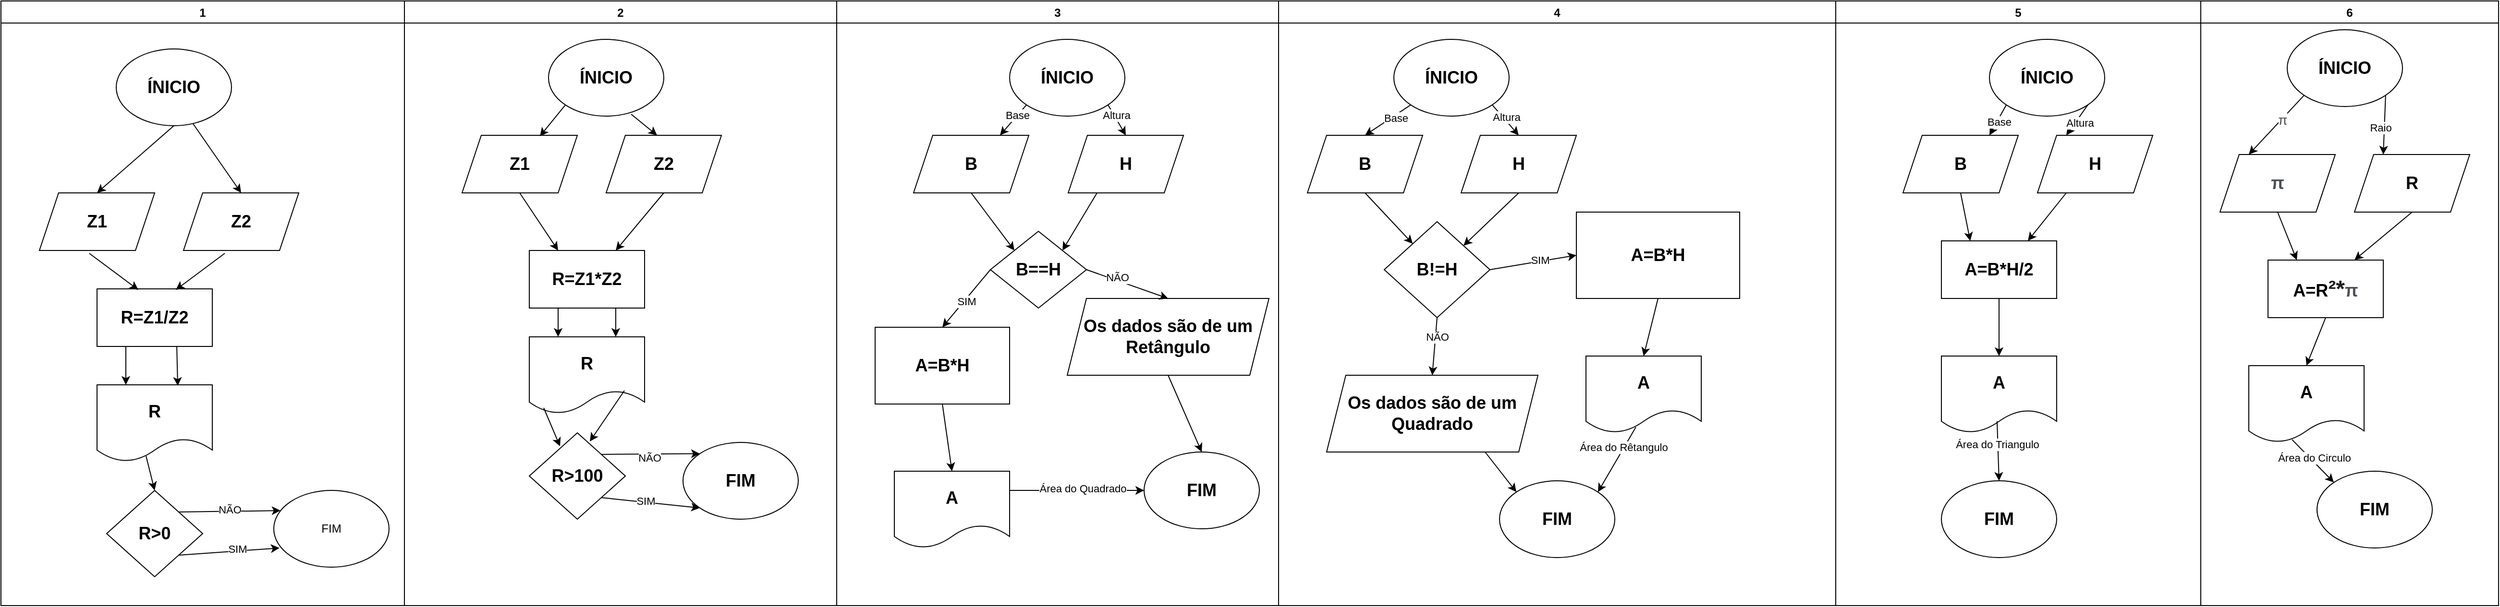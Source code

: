 <mxfile version="24.2.1" type="onedrive">
  <diagram name="Página-1" id="twLZTXnY87G3ackWWRE2">
    <mxGraphModel grid="1" page="1" gridSize="10" guides="1" tooltips="1" connect="1" arrows="1" fold="1" pageScale="1" pageWidth="827" pageHeight="1169" math="0" shadow="0">
      <root>
        <mxCell id="0" />
        <mxCell id="1" parent="0" />
        <mxCell id="cr6V4LzBoTKODNCof_65-1" value="&lt;font style=&quot;font-size: 18px;&quot;&gt;&lt;b&gt;ÍNICIO&lt;/b&gt;&lt;/font&gt;" style="ellipse;whiteSpace=wrap;html=1;" vertex="1" parent="1">
          <mxGeometry x="190" y="70" width="120" height="80" as="geometry" />
        </mxCell>
        <mxCell id="cr6V4LzBoTKODNCof_65-2" value="" style="endArrow=classic;html=1;rounded=0;exitX=0.5;exitY=1;exitDx=0;exitDy=0;entryX=0.5;entryY=0;entryDx=0;entryDy=0;" edge="1" parent="1" source="cr6V4LzBoTKODNCof_65-1" target="cr6V4LzBoTKODNCof_65-6">
          <mxGeometry width="50" height="50" relative="1" as="geometry">
            <mxPoint x="390" y="330" as="sourcePoint" />
            <mxPoint x="170" y="220" as="targetPoint" />
            <Array as="points" />
          </mxGeometry>
        </mxCell>
        <mxCell id="cr6V4LzBoTKODNCof_65-5" value="" style="endArrow=classic;html=1;rounded=0;exitX=0.667;exitY=0.975;exitDx=0;exitDy=0;exitPerimeter=0;entryX=0.5;entryY=0;entryDx=0;entryDy=0;" edge="1" parent="1" source="cr6V4LzBoTKODNCof_65-1" target="cr6V4LzBoTKODNCof_65-7">
          <mxGeometry width="50" height="50" relative="1" as="geometry">
            <mxPoint x="390" y="330" as="sourcePoint" />
            <mxPoint x="330" y="220" as="targetPoint" />
          </mxGeometry>
        </mxCell>
        <mxCell id="cr6V4LzBoTKODNCof_65-6" value="&lt;div style=&quot;text-align: left;&quot;&gt;&lt;font style=&quot;font-size: 18px;&quot;&gt;&lt;b&gt;Z1&lt;/b&gt;&lt;/font&gt;&lt;/div&gt;" style="shape=parallelogram;perimeter=parallelogramPerimeter;whiteSpace=wrap;html=1;fixedSize=1;" vertex="1" parent="1">
          <mxGeometry x="110" y="220" width="120" height="60" as="geometry" />
        </mxCell>
        <mxCell id="cr6V4LzBoTKODNCof_65-7" value="&lt;font style=&quot;font-size: 18px;&quot;&gt;&lt;b&gt;Z2&lt;/b&gt;&lt;/font&gt;" style="shape=parallelogram;perimeter=parallelogramPerimeter;whiteSpace=wrap;html=1;fixedSize=1;" vertex="1" parent="1">
          <mxGeometry x="260" y="220" width="120" height="60" as="geometry" />
        </mxCell>
        <mxCell id="cr6V4LzBoTKODNCof_65-8" value="&lt;font style=&quot;font-size: 18px;&quot;&gt;&lt;b&gt;R=Z1/Z2&lt;/b&gt;&lt;/font&gt;" style="rounded=0;whiteSpace=wrap;html=1;" vertex="1" parent="1">
          <mxGeometry x="170" y="320" width="120" height="60" as="geometry" />
        </mxCell>
        <mxCell id="cr6V4LzBoTKODNCof_65-9" value="" style="endArrow=classic;html=1;rounded=0;exitX=0.433;exitY=1.05;exitDx=0;exitDy=0;exitPerimeter=0;entryX=0.358;entryY=0.017;entryDx=0;entryDy=0;entryPerimeter=0;" edge="1" parent="1" source="cr6V4LzBoTKODNCof_65-6" target="cr6V4LzBoTKODNCof_65-8">
          <mxGeometry width="50" height="50" relative="1" as="geometry">
            <mxPoint x="390" y="330" as="sourcePoint" />
            <mxPoint x="440" y="280" as="targetPoint" />
          </mxGeometry>
        </mxCell>
        <mxCell id="cr6V4LzBoTKODNCof_65-10" value="" style="endArrow=classic;html=1;rounded=0;exitX=0.358;exitY=1.05;exitDx=0;exitDy=0;exitPerimeter=0;entryX=0.683;entryY=0.017;entryDx=0;entryDy=0;entryPerimeter=0;" edge="1" parent="1" source="cr6V4LzBoTKODNCof_65-7" target="cr6V4LzBoTKODNCof_65-8">
          <mxGeometry width="50" height="50" relative="1" as="geometry">
            <mxPoint x="390" y="330" as="sourcePoint" />
            <mxPoint x="440" y="280" as="targetPoint" />
          </mxGeometry>
        </mxCell>
        <mxCell id="cr6V4LzBoTKODNCof_65-11" value="" style="endArrow=classic;html=1;rounded=0;exitX=0.25;exitY=1;exitDx=0;exitDy=0;entryX=0.25;entryY=0;entryDx=0;entryDy=0;" edge="1" parent="1" source="cr6V4LzBoTKODNCof_65-8" target="cr6V4LzBoTKODNCof_65-13">
          <mxGeometry width="50" height="50" relative="1" as="geometry">
            <mxPoint x="390" y="330" as="sourcePoint" />
            <mxPoint x="210" y="420" as="targetPoint" />
          </mxGeometry>
        </mxCell>
        <mxCell id="cr6V4LzBoTKODNCof_65-12" value="" style="endArrow=classic;html=1;rounded=0;entryX=0.7;entryY=0.013;entryDx=0;entryDy=0;entryPerimeter=0;exitX=0.692;exitY=1;exitDx=0;exitDy=0;exitPerimeter=0;" edge="1" parent="1" source="cr6V4LzBoTKODNCof_65-8" target="cr6V4LzBoTKODNCof_65-13">
          <mxGeometry width="50" height="50" relative="1" as="geometry">
            <mxPoint x="270" y="390" as="sourcePoint" />
            <mxPoint x="240" y="420" as="targetPoint" />
          </mxGeometry>
        </mxCell>
        <mxCell id="cr6V4LzBoTKODNCof_65-13" value="&lt;div style=&quot;text-align: left;&quot;&gt;&lt;font style=&quot;font-size: 18px;&quot;&gt;&lt;b&gt;R&lt;/b&gt;&lt;/font&gt;&lt;/div&gt;" style="shape=document;whiteSpace=wrap;html=1;boundedLbl=1;" vertex="1" parent="1">
          <mxGeometry x="170" y="420" width="120" height="80" as="geometry" />
        </mxCell>
        <mxCell id="cr6V4LzBoTKODNCof_65-14" value="&lt;font style=&quot;font-size: 18px;&quot;&gt;&lt;b&gt;R&amp;gt;0&lt;/b&gt;&lt;/font&gt;" style="rhombus;whiteSpace=wrap;html=1;" vertex="1" parent="1">
          <mxGeometry x="180" y="530" width="100" height="90" as="geometry" />
        </mxCell>
        <mxCell id="cr6V4LzBoTKODNCof_65-15" value="" style="endArrow=classic;html=1;rounded=0;exitX=0.425;exitY=0.925;exitDx=0;exitDy=0;exitPerimeter=0;entryX=0.5;entryY=0;entryDx=0;entryDy=0;" edge="1" parent="1" source="cr6V4LzBoTKODNCof_65-13" target="cr6V4LzBoTKODNCof_65-14">
          <mxGeometry width="50" height="50" relative="1" as="geometry">
            <mxPoint x="390" y="630" as="sourcePoint" />
            <mxPoint x="440" y="580" as="targetPoint" />
          </mxGeometry>
        </mxCell>
        <mxCell id="cr6V4LzBoTKODNCof_65-20" value="" style="endArrow=classic;html=1;rounded=0;exitX=1;exitY=0;exitDx=0;exitDy=0;entryX=0.058;entryY=0.263;entryDx=0;entryDy=0;entryPerimeter=0;" edge="1" parent="1" source="cr6V4LzBoTKODNCof_65-14" target="cr6V4LzBoTKODNCof_65-22">
          <mxGeometry width="50" height="50" relative="1" as="geometry">
            <mxPoint x="390" y="630" as="sourcePoint" />
            <mxPoint x="350" y="553" as="targetPoint" />
          </mxGeometry>
        </mxCell>
        <mxCell id="cr6V4LzBoTKODNCof_65-24" value="NÃO" style="edgeLabel;html=1;align=center;verticalAlign=middle;resizable=0;points=[];" connectable="0" vertex="1" parent="cr6V4LzBoTKODNCof_65-20">
          <mxGeometry x="0.001" y="2" relative="1" as="geometry">
            <mxPoint as="offset" />
          </mxGeometry>
        </mxCell>
        <mxCell id="cr6V4LzBoTKODNCof_65-21" value="" style="endArrow=classic;html=1;rounded=0;exitX=1;exitY=1;exitDx=0;exitDy=0;entryX=0.05;entryY=0.75;entryDx=0;entryDy=0;entryPerimeter=0;" edge="1" parent="1" source="cr6V4LzBoTKODNCof_65-14" target="cr6V4LzBoTKODNCof_65-22">
          <mxGeometry width="50" height="50" relative="1" as="geometry">
            <mxPoint x="390" y="630" as="sourcePoint" />
            <mxPoint x="350" y="600" as="targetPoint" />
          </mxGeometry>
        </mxCell>
        <mxCell id="cr6V4LzBoTKODNCof_65-23" value="SIM" style="edgeLabel;html=1;align=center;verticalAlign=middle;resizable=0;points=[];" connectable="0" vertex="1" parent="cr6V4LzBoTKODNCof_65-21">
          <mxGeometry x="0.171" y="2" relative="1" as="geometry">
            <mxPoint as="offset" />
          </mxGeometry>
        </mxCell>
        <mxCell id="cr6V4LzBoTKODNCof_65-22" value="FIM" style="ellipse;whiteSpace=wrap;html=1;" vertex="1" parent="1">
          <mxGeometry x="354" y="530" width="120" height="80" as="geometry" />
        </mxCell>
        <mxCell id="cr6V4LzBoTKODNCof_65-25" value="1" style="swimlane;" vertex="1" parent="1">
          <mxGeometry x="70" y="20" width="420" height="630" as="geometry" />
        </mxCell>
        <mxCell id="cr6V4LzBoTKODNCof_65-26" value="1" style="swimlane;" vertex="1" parent="1">
          <mxGeometry x="70" y="20" width="420" height="630" as="geometry" />
        </mxCell>
        <mxCell id="cr6V4LzBoTKODNCof_65-27" value="2" style="swimlane;" vertex="1" parent="1">
          <mxGeometry x="490" y="20" width="450" height="630" as="geometry" />
        </mxCell>
        <mxCell id="cr6V4LzBoTKODNCof_65-28" value="&lt;font style=&quot;font-size: 18px;&quot;&gt;&lt;b&gt;ÍNICIO&lt;/b&gt;&lt;/font&gt;" style="ellipse;whiteSpace=wrap;html=1;" vertex="1" parent="cr6V4LzBoTKODNCof_65-27">
          <mxGeometry x="150" y="40" width="120" height="80" as="geometry" />
        </mxCell>
        <mxCell id="cr6V4LzBoTKODNCof_65-29" value="&lt;font style=&quot;font-size: 18px;&quot;&gt;&lt;b&gt;Z1&lt;/b&gt;&lt;/font&gt;" style="shape=parallelogram;perimeter=parallelogramPerimeter;whiteSpace=wrap;html=1;fixedSize=1;" vertex="1" parent="cr6V4LzBoTKODNCof_65-27">
          <mxGeometry x="60" y="140" width="120" height="60" as="geometry" />
        </mxCell>
        <mxCell id="cr6V4LzBoTKODNCof_65-30" value="&lt;font style=&quot;font-size: 18px;&quot;&gt;&lt;b&gt;Z2&lt;/b&gt;&lt;/font&gt;" style="shape=parallelogram;perimeter=parallelogramPerimeter;whiteSpace=wrap;html=1;fixedSize=1;" vertex="1" parent="cr6V4LzBoTKODNCof_65-27">
          <mxGeometry x="210" y="140" width="120" height="60" as="geometry" />
        </mxCell>
        <mxCell id="cr6V4LzBoTKODNCof_65-31" value="" style="endArrow=classic;html=1;rounded=0;exitX=0;exitY=1;exitDx=0;exitDy=0;entryX=0.675;entryY=0.017;entryDx=0;entryDy=0;entryPerimeter=0;" edge="1" parent="cr6V4LzBoTKODNCof_65-27" source="cr6V4LzBoTKODNCof_65-28" target="cr6V4LzBoTKODNCof_65-29">
          <mxGeometry width="50" height="50" relative="1" as="geometry">
            <mxPoint x="240" y="310" as="sourcePoint" />
            <mxPoint x="290" y="260" as="targetPoint" />
          </mxGeometry>
        </mxCell>
        <mxCell id="cr6V4LzBoTKODNCof_65-34" value="" style="endArrow=classic;html=1;rounded=0;exitX=0.717;exitY=0.975;exitDx=0;exitDy=0;exitPerimeter=0;entryX=0.442;entryY=0;entryDx=0;entryDy=0;entryPerimeter=0;" edge="1" parent="cr6V4LzBoTKODNCof_65-27" source="cr6V4LzBoTKODNCof_65-28" target="cr6V4LzBoTKODNCof_65-30">
          <mxGeometry width="50" height="50" relative="1" as="geometry">
            <mxPoint x="240" y="310" as="sourcePoint" />
            <mxPoint x="290" y="260" as="targetPoint" />
          </mxGeometry>
        </mxCell>
        <mxCell id="cr6V4LzBoTKODNCof_65-35" value="&lt;font style=&quot;font-size: 18px;&quot;&gt;&lt;b&gt;R=Z1*Z2&lt;/b&gt;&lt;/font&gt;" style="rounded=0;whiteSpace=wrap;html=1;" vertex="1" parent="cr6V4LzBoTKODNCof_65-27">
          <mxGeometry x="130" y="260" width="120" height="60" as="geometry" />
        </mxCell>
        <mxCell id="cr6V4LzBoTKODNCof_65-36" value="" style="endArrow=classic;html=1;rounded=0;exitX=0.5;exitY=1;exitDx=0;exitDy=0;entryX=0.25;entryY=0;entryDx=0;entryDy=0;" edge="1" parent="cr6V4LzBoTKODNCof_65-27" source="cr6V4LzBoTKODNCof_65-29" target="cr6V4LzBoTKODNCof_65-35">
          <mxGeometry width="50" height="50" relative="1" as="geometry">
            <mxPoint x="240" y="310" as="sourcePoint" />
            <mxPoint x="290" y="260" as="targetPoint" />
          </mxGeometry>
        </mxCell>
        <mxCell id="cr6V4LzBoTKODNCof_65-37" value="" style="endArrow=classic;html=1;rounded=0;exitX=0.5;exitY=1;exitDx=0;exitDy=0;entryX=0.75;entryY=0;entryDx=0;entryDy=0;" edge="1" parent="cr6V4LzBoTKODNCof_65-27" source="cr6V4LzBoTKODNCof_65-30" target="cr6V4LzBoTKODNCof_65-35">
          <mxGeometry width="50" height="50" relative="1" as="geometry">
            <mxPoint x="240" y="310" as="sourcePoint" />
            <mxPoint x="290" y="260" as="targetPoint" />
          </mxGeometry>
        </mxCell>
        <mxCell id="cr6V4LzBoTKODNCof_65-38" value="&lt;font style=&quot;font-size: 18px;&quot;&gt;&lt;b&gt;R&lt;/b&gt;&lt;/font&gt;" style="shape=document;whiteSpace=wrap;html=1;boundedLbl=1;" vertex="1" parent="cr6V4LzBoTKODNCof_65-27">
          <mxGeometry x="130" y="350" width="120" height="80" as="geometry" />
        </mxCell>
        <mxCell id="cr6V4LzBoTKODNCof_65-39" value="" style="endArrow=classic;html=1;rounded=0;exitX=0.25;exitY=1;exitDx=0;exitDy=0;entryX=0.25;entryY=0;entryDx=0;entryDy=0;" edge="1" parent="cr6V4LzBoTKODNCof_65-27" source="cr6V4LzBoTKODNCof_65-35" target="cr6V4LzBoTKODNCof_65-38">
          <mxGeometry width="50" height="50" relative="1" as="geometry">
            <mxPoint x="240" y="310" as="sourcePoint" />
            <mxPoint x="290" y="260" as="targetPoint" />
          </mxGeometry>
        </mxCell>
        <mxCell id="cr6V4LzBoTKODNCof_65-40" value="" style="endArrow=classic;html=1;rounded=0;exitX=0.75;exitY=1;exitDx=0;exitDy=0;entryX=0.75;entryY=0;entryDx=0;entryDy=0;" edge="1" parent="cr6V4LzBoTKODNCof_65-27" source="cr6V4LzBoTKODNCof_65-35" target="cr6V4LzBoTKODNCof_65-38">
          <mxGeometry width="50" height="50" relative="1" as="geometry">
            <mxPoint x="240" y="310" as="sourcePoint" />
            <mxPoint x="290" y="260" as="targetPoint" />
          </mxGeometry>
        </mxCell>
        <mxCell id="cr6V4LzBoTKODNCof_65-41" value="&lt;font style=&quot;font-size: 18px;&quot;&gt;&lt;b&gt;R&amp;gt;100&lt;/b&gt;&lt;/font&gt;" style="rhombus;whiteSpace=wrap;html=1;" vertex="1" parent="cr6V4LzBoTKODNCof_65-27">
          <mxGeometry x="130" y="450" width="100" height="90" as="geometry" />
        </mxCell>
        <mxCell id="cr6V4LzBoTKODNCof_65-42" value="" style="endArrow=classic;html=1;rounded=0;exitX=0.125;exitY=0.925;exitDx=0;exitDy=0;exitPerimeter=0;entryX=0.32;entryY=0.156;entryDx=0;entryDy=0;entryPerimeter=0;" edge="1" parent="cr6V4LzBoTKODNCof_65-27" source="cr6V4LzBoTKODNCof_65-38" target="cr6V4LzBoTKODNCof_65-41">
          <mxGeometry width="50" height="50" relative="1" as="geometry">
            <mxPoint x="240" y="310" as="sourcePoint" />
            <mxPoint x="290" y="260" as="targetPoint" />
          </mxGeometry>
        </mxCell>
        <mxCell id="cr6V4LzBoTKODNCof_65-43" value="" style="endArrow=classic;html=1;rounded=0;exitX=0.825;exitY=0.7;exitDx=0;exitDy=0;exitPerimeter=0;entryX=0.63;entryY=0.1;entryDx=0;entryDy=0;entryPerimeter=0;" edge="1" parent="cr6V4LzBoTKODNCof_65-27" source="cr6V4LzBoTKODNCof_65-38" target="cr6V4LzBoTKODNCof_65-41">
          <mxGeometry width="50" height="50" relative="1" as="geometry">
            <mxPoint x="240" y="310" as="sourcePoint" />
            <mxPoint x="290" y="260" as="targetPoint" />
          </mxGeometry>
        </mxCell>
        <mxCell id="cr6V4LzBoTKODNCof_65-44" value="&lt;font style=&quot;font-size: 18px;&quot;&gt;&lt;b&gt;FIM&lt;/b&gt;&lt;/font&gt;" style="ellipse;whiteSpace=wrap;html=1;" vertex="1" parent="cr6V4LzBoTKODNCof_65-27">
          <mxGeometry x="290" y="460" width="120" height="80" as="geometry" />
        </mxCell>
        <mxCell id="cr6V4LzBoTKODNCof_65-45" value="" style="endArrow=classic;html=1;rounded=0;exitX=1;exitY=0;exitDx=0;exitDy=0;entryX=0;entryY=0;entryDx=0;entryDy=0;" edge="1" parent="cr6V4LzBoTKODNCof_65-27" source="cr6V4LzBoTKODNCof_65-41" target="cr6V4LzBoTKODNCof_65-44">
          <mxGeometry width="50" height="50" relative="1" as="geometry">
            <mxPoint x="240" y="310" as="sourcePoint" />
            <mxPoint x="290" y="260" as="targetPoint" />
          </mxGeometry>
        </mxCell>
        <mxCell id="cr6V4LzBoTKODNCof_65-47" value="NÃO" style="edgeLabel;html=1;align=center;verticalAlign=middle;resizable=0;points=[];" connectable="0" vertex="1" parent="cr6V4LzBoTKODNCof_65-45">
          <mxGeometry x="-0.026" y="-4" relative="1" as="geometry">
            <mxPoint as="offset" />
          </mxGeometry>
        </mxCell>
        <mxCell id="cr6V4LzBoTKODNCof_65-46" value="" style="endArrow=classic;html=1;rounded=0;exitX=1;exitY=1;exitDx=0;exitDy=0;entryX=0;entryY=1;entryDx=0;entryDy=0;" edge="1" parent="cr6V4LzBoTKODNCof_65-27" source="cr6V4LzBoTKODNCof_65-41" target="cr6V4LzBoTKODNCof_65-44">
          <mxGeometry width="50" height="50" relative="1" as="geometry">
            <mxPoint x="240" y="310" as="sourcePoint" />
            <mxPoint x="290" y="260" as="targetPoint" />
          </mxGeometry>
        </mxCell>
        <mxCell id="cr6V4LzBoTKODNCof_65-48" value="SIM" style="edgeLabel;html=1;align=center;verticalAlign=middle;resizable=0;points=[];" connectable="0" vertex="1" parent="cr6V4LzBoTKODNCof_65-46">
          <mxGeometry x="-0.108" y="2" relative="1" as="geometry">
            <mxPoint as="offset" />
          </mxGeometry>
        </mxCell>
        <mxCell id="cr6V4LzBoTKODNCof_65-49" value="3" style="swimlane;" vertex="1" parent="1">
          <mxGeometry x="940" y="20" width="460" height="630" as="geometry" />
        </mxCell>
        <mxCell id="cr6V4LzBoTKODNCof_65-50" value="&lt;font style=&quot;font-size: 18px;&quot;&gt;&lt;b&gt;ÍNICIO&lt;/b&gt;&lt;/font&gt;" style="ellipse;whiteSpace=wrap;html=1;" vertex="1" parent="cr6V4LzBoTKODNCof_65-49">
          <mxGeometry x="180" y="40" width="120" height="80" as="geometry" />
        </mxCell>
        <mxCell id="cr6V4LzBoTKODNCof_65-51" value="&lt;font style=&quot;font-size: 18px;&quot;&gt;&lt;b&gt;B&lt;/b&gt;&lt;/font&gt;" style="shape=parallelogram;perimeter=parallelogramPerimeter;whiteSpace=wrap;html=1;fixedSize=1;" vertex="1" parent="cr6V4LzBoTKODNCof_65-49">
          <mxGeometry x="80" y="140" width="120" height="60" as="geometry" />
        </mxCell>
        <mxCell id="cr6V4LzBoTKODNCof_65-52" value="&lt;font style=&quot;font-size: 18px;&quot;&gt;&lt;b&gt;H&lt;/b&gt;&lt;/font&gt;" style="shape=parallelogram;perimeter=parallelogramPerimeter;whiteSpace=wrap;html=1;fixedSize=1;" vertex="1" parent="cr6V4LzBoTKODNCof_65-49">
          <mxGeometry x="241" y="140" width="120" height="60" as="geometry" />
        </mxCell>
        <mxCell id="cr6V4LzBoTKODNCof_65-53" value="" style="endArrow=classic;html=1;rounded=0;exitX=0;exitY=1;exitDx=0;exitDy=0;entryX=0.75;entryY=0;entryDx=0;entryDy=0;" edge="1" parent="cr6V4LzBoTKODNCof_65-49" source="cr6V4LzBoTKODNCof_65-50" target="cr6V4LzBoTKODNCof_65-51">
          <mxGeometry width="50" height="50" relative="1" as="geometry">
            <mxPoint x="60" y="310" as="sourcePoint" />
            <mxPoint x="110" y="260" as="targetPoint" />
          </mxGeometry>
        </mxCell>
        <mxCell id="cr6V4LzBoTKODNCof_65-126" value="Base" style="edgeLabel;html=1;align=center;verticalAlign=middle;resizable=0;points=[];" connectable="0" vertex="1" parent="cr6V4LzBoTKODNCof_65-53">
          <mxGeometry x="-0.316" relative="1" as="geometry">
            <mxPoint as="offset" />
          </mxGeometry>
        </mxCell>
        <mxCell id="cr6V4LzBoTKODNCof_65-54" value="" style="endArrow=classic;html=1;rounded=0;exitX=1;exitY=1;exitDx=0;exitDy=0;entryX=0.5;entryY=0;entryDx=0;entryDy=0;" edge="1" parent="cr6V4LzBoTKODNCof_65-49" source="cr6V4LzBoTKODNCof_65-50" target="cr6V4LzBoTKODNCof_65-52">
          <mxGeometry width="50" height="50" relative="1" as="geometry">
            <mxPoint x="60" y="310" as="sourcePoint" />
            <mxPoint x="110" y="260" as="targetPoint" />
          </mxGeometry>
        </mxCell>
        <mxCell id="cr6V4LzBoTKODNCof_65-127" value="Altura" style="edgeLabel;html=1;align=center;verticalAlign=middle;resizable=0;points=[];" connectable="0" vertex="1" parent="cr6V4LzBoTKODNCof_65-54">
          <mxGeometry x="-0.261" y="2" relative="1" as="geometry">
            <mxPoint as="offset" />
          </mxGeometry>
        </mxCell>
        <mxCell id="cr6V4LzBoTKODNCof_65-55" value="&lt;font style=&quot;font-size: 18px;&quot;&gt;&lt;b&gt;B==H&lt;/b&gt;&lt;/font&gt;" style="rhombus;whiteSpace=wrap;html=1;" vertex="1" parent="cr6V4LzBoTKODNCof_65-49">
          <mxGeometry x="160" y="240" width="100" height="80" as="geometry" />
        </mxCell>
        <mxCell id="cr6V4LzBoTKODNCof_65-56" value="" style="endArrow=classic;html=1;rounded=0;exitX=0.5;exitY=1;exitDx=0;exitDy=0;entryX=0;entryY=0;entryDx=0;entryDy=0;" edge="1" parent="cr6V4LzBoTKODNCof_65-49" source="cr6V4LzBoTKODNCof_65-51" target="cr6V4LzBoTKODNCof_65-55">
          <mxGeometry width="50" height="50" relative="1" as="geometry">
            <mxPoint x="60" y="310" as="sourcePoint" />
            <mxPoint x="110" y="260" as="targetPoint" />
          </mxGeometry>
        </mxCell>
        <mxCell id="cr6V4LzBoTKODNCof_65-57" value="" style="endArrow=classic;html=1;rounded=0;exitX=0.25;exitY=1;exitDx=0;exitDy=0;entryX=1;entryY=0;entryDx=0;entryDy=0;" edge="1" parent="cr6V4LzBoTKODNCof_65-49" source="cr6V4LzBoTKODNCof_65-52" target="cr6V4LzBoTKODNCof_65-55">
          <mxGeometry width="50" height="50" relative="1" as="geometry">
            <mxPoint x="60" y="310" as="sourcePoint" />
            <mxPoint x="110" y="260" as="targetPoint" />
          </mxGeometry>
        </mxCell>
        <mxCell id="cr6V4LzBoTKODNCof_65-62" value="&lt;font style=&quot;font-size: 18px;&quot;&gt;&lt;b&gt;FIM&lt;/b&gt;&lt;/font&gt;" style="ellipse;whiteSpace=wrap;html=1;" vertex="1" parent="cr6V4LzBoTKODNCof_65-49">
          <mxGeometry x="320" y="470" width="120" height="80" as="geometry" />
        </mxCell>
        <mxCell id="cr6V4LzBoTKODNCof_65-63" value="&lt;font style=&quot;font-size: 18px;&quot;&gt;&lt;b&gt;Os dados são de um Retângulo&lt;/b&gt;&lt;/font&gt;" style="shape=parallelogram;perimeter=parallelogramPerimeter;whiteSpace=wrap;html=1;fixedSize=1;" vertex="1" parent="cr6V4LzBoTKODNCof_65-49">
          <mxGeometry x="240" y="310" width="210" height="80" as="geometry" />
        </mxCell>
        <mxCell id="cr6V4LzBoTKODNCof_65-68" value="&lt;font style=&quot;font-size: 18px;&quot;&gt;&lt;b&gt;A=B*H&lt;/b&gt;&lt;/font&gt;" style="rounded=0;whiteSpace=wrap;html=1;" vertex="1" parent="cr6V4LzBoTKODNCof_65-49">
          <mxGeometry x="40" y="340" width="140" height="80" as="geometry" />
        </mxCell>
        <mxCell id="cr6V4LzBoTKODNCof_65-66" value="" style="endArrow=classic;html=1;rounded=0;exitX=0.5;exitY=1;exitDx=0;exitDy=0;entryX=0.5;entryY=0;entryDx=0;entryDy=0;" edge="1" parent="cr6V4LzBoTKODNCof_65-49" source="cr6V4LzBoTKODNCof_65-63" target="cr6V4LzBoTKODNCof_65-62">
          <mxGeometry width="50" height="50" relative="1" as="geometry">
            <mxPoint x="170" y="310" as="sourcePoint" />
            <mxPoint x="180" y="380" as="targetPoint" />
          </mxGeometry>
        </mxCell>
        <mxCell id="cr6V4LzBoTKODNCof_65-58" value="" style="endArrow=classic;html=1;rounded=0;exitX=0;exitY=0.5;exitDx=0;exitDy=0;entryX=0.5;entryY=0;entryDx=0;entryDy=0;" edge="1" parent="cr6V4LzBoTKODNCof_65-49" source="cr6V4LzBoTKODNCof_65-55" target="cr6V4LzBoTKODNCof_65-68">
          <mxGeometry width="50" height="50" relative="1" as="geometry">
            <mxPoint x="60" y="310" as="sourcePoint" />
            <mxPoint x="100" y="280" as="targetPoint" />
          </mxGeometry>
        </mxCell>
        <mxCell id="cr6V4LzBoTKODNCof_65-75" value="SIM" style="edgeLabel;html=1;align=center;verticalAlign=middle;resizable=0;points=[];" connectable="0" vertex="1" parent="cr6V4LzBoTKODNCof_65-58">
          <mxGeometry x="0.059" y="2" relative="1" as="geometry">
            <mxPoint as="offset" />
          </mxGeometry>
        </mxCell>
        <mxCell id="cr6V4LzBoTKODNCof_65-70" value="&lt;font style=&quot;font-size: 18px;&quot;&gt;&lt;b&gt;A&lt;/b&gt;&lt;/font&gt;" style="shape=document;whiteSpace=wrap;html=1;boundedLbl=1;" vertex="1" parent="cr6V4LzBoTKODNCof_65-49">
          <mxGeometry x="60" y="490" width="120" height="80" as="geometry" />
        </mxCell>
        <mxCell id="cr6V4LzBoTKODNCof_65-69" value="" style="endArrow=classic;html=1;rounded=0;exitX=0.5;exitY=1;exitDx=0;exitDy=0;entryX=0.5;entryY=0;entryDx=0;entryDy=0;" edge="1" parent="cr6V4LzBoTKODNCof_65-49" source="cr6V4LzBoTKODNCof_65-68" target="cr6V4LzBoTKODNCof_65-70">
          <mxGeometry width="50" height="50" relative="1" as="geometry">
            <mxPoint x="170" y="310" as="sourcePoint" />
            <mxPoint x="110" y="480" as="targetPoint" />
          </mxGeometry>
        </mxCell>
        <mxCell id="cr6V4LzBoTKODNCof_65-71" value="" style="endArrow=classic;html=1;rounded=0;exitX=1;exitY=0.25;exitDx=0;exitDy=0;entryX=0;entryY=0.5;entryDx=0;entryDy=0;" edge="1" parent="cr6V4LzBoTKODNCof_65-49" source="cr6V4LzBoTKODNCof_65-70" target="cr6V4LzBoTKODNCof_65-62">
          <mxGeometry width="50" height="50" relative="1" as="geometry">
            <mxPoint x="170" y="310" as="sourcePoint" />
            <mxPoint x="220" y="260" as="targetPoint" />
          </mxGeometry>
        </mxCell>
        <mxCell id="cr6V4LzBoTKODNCof_65-73" value="Área do Quadrado" style="edgeLabel;html=1;align=center;verticalAlign=middle;resizable=0;points=[];" connectable="0" vertex="1" parent="cr6V4LzBoTKODNCof_65-71">
          <mxGeometry x="0.083" y="2" relative="1" as="geometry">
            <mxPoint as="offset" />
          </mxGeometry>
        </mxCell>
        <mxCell id="cr6V4LzBoTKODNCof_65-79" value="" style="endArrow=classic;html=1;rounded=0;exitX=1;exitY=0.5;exitDx=0;exitDy=0;entryX=0.5;entryY=0;entryDx=0;entryDy=0;" edge="1" parent="cr6V4LzBoTKODNCof_65-49" source="cr6V4LzBoTKODNCof_65-55" target="cr6V4LzBoTKODNCof_65-63">
          <mxGeometry width="50" height="50" relative="1" as="geometry">
            <mxPoint x="170" y="300" as="sourcePoint" />
            <mxPoint x="220" y="250" as="targetPoint" />
          </mxGeometry>
        </mxCell>
        <mxCell id="cr6V4LzBoTKODNCof_65-80" value="NÃO" style="edgeLabel;html=1;align=center;verticalAlign=middle;resizable=0;points=[];" connectable="0" vertex="1" parent="cr6V4LzBoTKODNCof_65-79">
          <mxGeometry x="-0.276" y="2" relative="1" as="geometry">
            <mxPoint y="-1" as="offset" />
          </mxGeometry>
        </mxCell>
        <mxCell id="cr6V4LzBoTKODNCof_65-81" value="4" style="swimlane;" vertex="1" parent="1">
          <mxGeometry x="1400" y="20" width="580" height="630" as="geometry" />
        </mxCell>
        <mxCell id="cr6V4LzBoTKODNCof_65-82" value="&lt;font style=&quot;font-size: 18px;&quot;&gt;&lt;b&gt;ÍNICIO&lt;/b&gt;&lt;/font&gt;" style="ellipse;whiteSpace=wrap;html=1;" vertex="1" parent="cr6V4LzBoTKODNCof_65-81">
          <mxGeometry x="120" y="40" width="120" height="80" as="geometry" />
        </mxCell>
        <mxCell id="cr6V4LzBoTKODNCof_65-85" value="&lt;font style=&quot;font-size: 18px;&quot;&gt;&lt;b&gt;B&lt;/b&gt;&lt;/font&gt;" style="shape=parallelogram;perimeter=parallelogramPerimeter;whiteSpace=wrap;html=1;fixedSize=1;" vertex="1" parent="cr6V4LzBoTKODNCof_65-81">
          <mxGeometry x="30" y="140" width="120" height="60" as="geometry" />
        </mxCell>
        <mxCell id="cr6V4LzBoTKODNCof_65-83" value="" style="endArrow=classic;html=1;rounded=0;exitX=0;exitY=1;exitDx=0;exitDy=0;entryX=0.5;entryY=0;entryDx=0;entryDy=0;" edge="1" parent="cr6V4LzBoTKODNCof_65-81" source="cr6V4LzBoTKODNCof_65-82" target="cr6V4LzBoTKODNCof_65-85">
          <mxGeometry width="50" height="50" relative="1" as="geometry">
            <mxPoint x="190" y="300" as="sourcePoint" />
            <mxPoint x="190" y="140" as="targetPoint" />
          </mxGeometry>
        </mxCell>
        <mxCell id="cr6V4LzBoTKODNCof_65-128" value="Base" style="edgeLabel;html=1;align=center;verticalAlign=middle;resizable=0;points=[];" connectable="0" vertex="1" parent="cr6V4LzBoTKODNCof_65-83">
          <mxGeometry x="-0.281" y="3" relative="1" as="geometry">
            <mxPoint as="offset" />
          </mxGeometry>
        </mxCell>
        <mxCell id="cr6V4LzBoTKODNCof_65-86" value="&lt;font style=&quot;font-size: 18px;&quot;&gt;&lt;b&gt;H&lt;/b&gt;&lt;/font&gt;" style="shape=parallelogram;perimeter=parallelogramPerimeter;whiteSpace=wrap;html=1;fixedSize=1;" vertex="1" parent="cr6V4LzBoTKODNCof_65-81">
          <mxGeometry x="190" y="140" width="120" height="60" as="geometry" />
        </mxCell>
        <mxCell id="cr6V4LzBoTKODNCof_65-84" value="" style="endArrow=classic;html=1;rounded=0;exitX=1;exitY=1;exitDx=0;exitDy=0;entryX=0.5;entryY=0;entryDx=0;entryDy=0;" edge="1" parent="cr6V4LzBoTKODNCof_65-81" source="cr6V4LzBoTKODNCof_65-82" target="cr6V4LzBoTKODNCof_65-86">
          <mxGeometry width="50" height="50" relative="1" as="geometry">
            <mxPoint x="190" y="300" as="sourcePoint" />
            <mxPoint x="350" y="110" as="targetPoint" />
          </mxGeometry>
        </mxCell>
        <mxCell id="cr6V4LzBoTKODNCof_65-129" value="Altura" style="edgeLabel;html=1;align=center;verticalAlign=middle;resizable=0;points=[];" connectable="0" vertex="1" parent="cr6V4LzBoTKODNCof_65-84">
          <mxGeometry x="-0.088" y="3" relative="1" as="geometry">
            <mxPoint as="offset" />
          </mxGeometry>
        </mxCell>
        <mxCell id="cr6V4LzBoTKODNCof_65-88" value="&lt;font style=&quot;font-size: 18px;&quot;&gt;&lt;b&gt;B!=H&lt;/b&gt;&lt;/font&gt;" style="rhombus;whiteSpace=wrap;html=1;" vertex="1" parent="cr6V4LzBoTKODNCof_65-81">
          <mxGeometry x="110" y="230" width="110" height="100" as="geometry" />
        </mxCell>
        <mxCell id="cr6V4LzBoTKODNCof_65-87" value="" style="endArrow=classic;html=1;rounded=0;exitX=0.5;exitY=1;exitDx=0;exitDy=0;" edge="1" parent="cr6V4LzBoTKODNCof_65-81" source="cr6V4LzBoTKODNCof_65-85" target="cr6V4LzBoTKODNCof_65-88">
          <mxGeometry width="50" height="50" relative="1" as="geometry">
            <mxPoint x="190" y="300" as="sourcePoint" />
            <mxPoint x="210" y="240" as="targetPoint" />
          </mxGeometry>
        </mxCell>
        <mxCell id="cr6V4LzBoTKODNCof_65-89" value="" style="endArrow=classic;html=1;rounded=0;entryX=1;entryY=0;entryDx=0;entryDy=0;exitX=0.5;exitY=1;exitDx=0;exitDy=0;" edge="1" parent="cr6V4LzBoTKODNCof_65-81" source="cr6V4LzBoTKODNCof_65-86" target="cr6V4LzBoTKODNCof_65-88">
          <mxGeometry width="50" height="50" relative="1" as="geometry">
            <mxPoint x="190" y="300" as="sourcePoint" />
            <mxPoint x="240" y="250" as="targetPoint" />
          </mxGeometry>
        </mxCell>
        <mxCell id="cr6V4LzBoTKODNCof_65-92" value="&lt;font style=&quot;font-size: 18px;&quot;&gt;&lt;b&gt;A=B*H&lt;/b&gt;&lt;/font&gt;" style="rounded=0;whiteSpace=wrap;html=1;" vertex="1" parent="cr6V4LzBoTKODNCof_65-81">
          <mxGeometry x="310" y="220" width="170" height="90" as="geometry" />
        </mxCell>
        <mxCell id="cr6V4LzBoTKODNCof_65-90" value="" style="endArrow=classic;html=1;rounded=0;exitX=1;exitY=0.5;exitDx=0;exitDy=0;entryX=0;entryY=0.5;entryDx=0;entryDy=0;" edge="1" parent="cr6V4LzBoTKODNCof_65-81" source="cr6V4LzBoTKODNCof_65-88" target="cr6V4LzBoTKODNCof_65-92">
          <mxGeometry width="50" height="50" relative="1" as="geometry">
            <mxPoint x="190" y="300" as="sourcePoint" />
            <mxPoint x="360" y="270" as="targetPoint" />
          </mxGeometry>
        </mxCell>
        <mxCell id="cr6V4LzBoTKODNCof_65-91" value="SIM" style="edgeLabel;html=1;align=center;verticalAlign=middle;resizable=0;points=[];" connectable="0" vertex="1" parent="cr6V4LzBoTKODNCof_65-90">
          <mxGeometry x="0.164" y="2" relative="1" as="geometry">
            <mxPoint as="offset" />
          </mxGeometry>
        </mxCell>
        <mxCell id="cr6V4LzBoTKODNCof_65-94" value="&lt;font style=&quot;font-size: 18px;&quot;&gt;&lt;b&gt;Os dados são de um Quadrado&lt;/b&gt;&lt;/font&gt;" style="shape=parallelogram;perimeter=parallelogramPerimeter;whiteSpace=wrap;html=1;fixedSize=1;" vertex="1" parent="cr6V4LzBoTKODNCof_65-81">
          <mxGeometry x="50" y="390" width="220" height="80" as="geometry" />
        </mxCell>
        <mxCell id="cr6V4LzBoTKODNCof_65-93" value="" style="endArrow=classic;html=1;rounded=0;exitX=0.5;exitY=1;exitDx=0;exitDy=0;entryX=0.5;entryY=0;entryDx=0;entryDy=0;" edge="1" parent="cr6V4LzBoTKODNCof_65-81" source="cr6V4LzBoTKODNCof_65-88" target="cr6V4LzBoTKODNCof_65-94">
          <mxGeometry width="50" height="50" relative="1" as="geometry">
            <mxPoint x="190" y="300" as="sourcePoint" />
            <mxPoint x="170" y="380" as="targetPoint" />
          </mxGeometry>
        </mxCell>
        <mxCell id="cr6V4LzBoTKODNCof_65-95" value="NÃO" style="edgeLabel;html=1;align=center;verticalAlign=middle;resizable=0;points=[];" connectable="0" vertex="1" parent="cr6V4LzBoTKODNCof_65-93">
          <mxGeometry x="-0.33" y="1" relative="1" as="geometry">
            <mxPoint as="offset" />
          </mxGeometry>
        </mxCell>
        <mxCell id="cr6V4LzBoTKODNCof_65-97" value="&lt;font style=&quot;font-size: 18px;&quot;&gt;&lt;b&gt;A&lt;/b&gt;&lt;/font&gt;" style="shape=document;whiteSpace=wrap;html=1;boundedLbl=1;" vertex="1" parent="cr6V4LzBoTKODNCof_65-81">
          <mxGeometry x="320" y="370" width="120" height="80" as="geometry" />
        </mxCell>
        <mxCell id="cr6V4LzBoTKODNCof_65-96" value="" style="endArrow=classic;html=1;rounded=0;exitX=0.5;exitY=1;exitDx=0;exitDy=0;entryX=0.5;entryY=0;entryDx=0;entryDy=0;" edge="1" parent="cr6V4LzBoTKODNCof_65-81" source="cr6V4LzBoTKODNCof_65-92" target="cr6V4LzBoTKODNCof_65-97">
          <mxGeometry width="50" height="50" relative="1" as="geometry">
            <mxPoint x="190" y="300" as="sourcePoint" />
            <mxPoint x="380" y="370" as="targetPoint" />
          </mxGeometry>
        </mxCell>
        <mxCell id="cr6V4LzBoTKODNCof_65-99" value="&lt;font style=&quot;font-size: 18px;&quot;&gt;&lt;b&gt;FIM&lt;/b&gt;&lt;/font&gt;" style="ellipse;whiteSpace=wrap;html=1;" vertex="1" parent="cr6V4LzBoTKODNCof_65-81">
          <mxGeometry x="230" y="500" width="120" height="80" as="geometry" />
        </mxCell>
        <mxCell id="cr6V4LzBoTKODNCof_65-98" value="" style="endArrow=classic;html=1;rounded=0;exitX=0.433;exitY=0.925;exitDx=0;exitDy=0;exitPerimeter=0;entryX=1;entryY=0;entryDx=0;entryDy=0;" edge="1" parent="cr6V4LzBoTKODNCof_65-81" source="cr6V4LzBoTKODNCof_65-97" target="cr6V4LzBoTKODNCof_65-99">
          <mxGeometry width="50" height="50" relative="1" as="geometry">
            <mxPoint x="190" y="300" as="sourcePoint" />
            <mxPoint x="240" y="250" as="targetPoint" />
          </mxGeometry>
        </mxCell>
        <mxCell id="cr6V4LzBoTKODNCof_65-132" value="Área do Rêtangulo" style="edgeLabel;html=1;align=center;verticalAlign=middle;resizable=0;points=[];" connectable="0" vertex="1" parent="cr6V4LzBoTKODNCof_65-98">
          <mxGeometry x="-0.358" y="-1" relative="1" as="geometry">
            <mxPoint as="offset" />
          </mxGeometry>
        </mxCell>
        <mxCell id="cr6V4LzBoTKODNCof_65-100" value="" style="endArrow=classic;html=1;rounded=0;exitX=0.75;exitY=1;exitDx=0;exitDy=0;entryX=0;entryY=0;entryDx=0;entryDy=0;" edge="1" parent="cr6V4LzBoTKODNCof_65-81" source="cr6V4LzBoTKODNCof_65-94" target="cr6V4LzBoTKODNCof_65-99">
          <mxGeometry width="50" height="50" relative="1" as="geometry">
            <mxPoint x="190" y="300" as="sourcePoint" />
            <mxPoint x="240" y="250" as="targetPoint" />
          </mxGeometry>
        </mxCell>
        <mxCell id="cr6V4LzBoTKODNCof_65-102" value="5" style="swimlane;" vertex="1" parent="1">
          <mxGeometry x="1980" y="20" width="380" height="630" as="geometry" />
        </mxCell>
        <mxCell id="cr6V4LzBoTKODNCof_65-103" value="&lt;font style=&quot;font-size: 18px;&quot;&gt;&lt;b&gt;ÍNICIO&lt;/b&gt;&lt;/font&gt;" style="ellipse;whiteSpace=wrap;html=1;" vertex="1" parent="cr6V4LzBoTKODNCof_65-102">
          <mxGeometry x="160" y="40" width="120" height="80" as="geometry" />
        </mxCell>
        <mxCell id="cr6V4LzBoTKODNCof_65-106" value="&lt;font style=&quot;font-size: 18px;&quot;&gt;&lt;b&gt;H&lt;/b&gt;&lt;/font&gt;" style="shape=parallelogram;perimeter=parallelogramPerimeter;whiteSpace=wrap;html=1;fixedSize=1;" vertex="1" parent="cr6V4LzBoTKODNCof_65-102">
          <mxGeometry x="210" y="140" width="120" height="60" as="geometry" />
        </mxCell>
        <mxCell id="cr6V4LzBoTKODNCof_65-107" value="&lt;font style=&quot;font-size: 18px;&quot;&gt;&lt;b&gt;B&lt;/b&gt;&lt;/font&gt;" style="shape=parallelogram;perimeter=parallelogramPerimeter;whiteSpace=wrap;html=1;fixedSize=1;" vertex="1" parent="cr6V4LzBoTKODNCof_65-102">
          <mxGeometry x="70" y="140" width="120" height="60" as="geometry" />
        </mxCell>
        <mxCell id="cr6V4LzBoTKODNCof_65-104" value="" style="endArrow=classic;html=1;rounded=0;exitX=1;exitY=1;exitDx=0;exitDy=0;entryX=0.25;entryY=0;entryDx=0;entryDy=0;" edge="1" parent="cr6V4LzBoTKODNCof_65-102" source="cr6V4LzBoTKODNCof_65-103" target="cr6V4LzBoTKODNCof_65-106">
          <mxGeometry width="50" height="50" relative="1" as="geometry">
            <mxPoint x="-70" y="300" as="sourcePoint" />
            <mxPoint x="152" y="150" as="targetPoint" />
          </mxGeometry>
        </mxCell>
        <mxCell id="cr6V4LzBoTKODNCof_65-116" value="Altura" style="edgeLabel;html=1;align=center;verticalAlign=middle;resizable=0;points=[];" connectable="0" vertex="1" parent="cr6V4LzBoTKODNCof_65-104">
          <mxGeometry x="0.025" y="3" relative="1" as="geometry">
            <mxPoint as="offset" />
          </mxGeometry>
        </mxCell>
        <mxCell id="cr6V4LzBoTKODNCof_65-105" value="" style="endArrow=classic;html=1;rounded=0;exitX=0;exitY=1;exitDx=0;exitDy=0;entryX=0.75;entryY=0;entryDx=0;entryDy=0;" edge="1" parent="cr6V4LzBoTKODNCof_65-102" source="cr6V4LzBoTKODNCof_65-103" target="cr6V4LzBoTKODNCof_65-107">
          <mxGeometry width="50" height="50" relative="1" as="geometry">
            <mxPoint x="-70" y="300" as="sourcePoint" />
            <mxPoint x="60" y="150" as="targetPoint" />
          </mxGeometry>
        </mxCell>
        <mxCell id="cr6V4LzBoTKODNCof_65-115" value="Base" style="edgeLabel;html=1;align=center;verticalAlign=middle;resizable=0;points=[];" connectable="0" vertex="1" parent="cr6V4LzBoTKODNCof_65-105">
          <mxGeometry x="0.132" y="2" relative="1" as="geometry">
            <mxPoint y="-1" as="offset" />
          </mxGeometry>
        </mxCell>
        <mxCell id="cr6V4LzBoTKODNCof_65-110" value="&lt;font style=&quot;font-size: 18px;&quot;&gt;&lt;b&gt;A=B*H/2&lt;/b&gt;&lt;/font&gt;" style="rounded=0;whiteSpace=wrap;html=1;" vertex="1" parent="cr6V4LzBoTKODNCof_65-102">
          <mxGeometry x="110" y="250" width="120" height="60" as="geometry" />
        </mxCell>
        <mxCell id="cr6V4LzBoTKODNCof_65-108" value="" style="endArrow=classic;html=1;rounded=0;exitX=0.5;exitY=1;exitDx=0;exitDy=0;entryX=0.25;entryY=0;entryDx=0;entryDy=0;" edge="1" parent="cr6V4LzBoTKODNCof_65-102" source="cr6V4LzBoTKODNCof_65-107" target="cr6V4LzBoTKODNCof_65-110">
          <mxGeometry width="50" height="50" relative="1" as="geometry">
            <mxPoint x="250" y="300" as="sourcePoint" />
            <mxPoint x="170" y="250" as="targetPoint" />
          </mxGeometry>
        </mxCell>
        <mxCell id="cr6V4LzBoTKODNCof_65-109" value="" style="endArrow=classic;html=1;rounded=0;exitX=0.25;exitY=1;exitDx=0;exitDy=0;entryX=0.75;entryY=0;entryDx=0;entryDy=0;" edge="1" parent="cr6V4LzBoTKODNCof_65-102" source="cr6V4LzBoTKODNCof_65-106" target="cr6V4LzBoTKODNCof_65-110">
          <mxGeometry width="50" height="50" relative="1" as="geometry">
            <mxPoint x="250" y="300" as="sourcePoint" />
            <mxPoint x="230" y="240" as="targetPoint" />
          </mxGeometry>
        </mxCell>
        <mxCell id="cr6V4LzBoTKODNCof_65-111" value="&lt;font style=&quot;font-size: 18px;&quot;&gt;&lt;b&gt;FIM&lt;/b&gt;&lt;/font&gt;" style="ellipse;whiteSpace=wrap;html=1;" vertex="1" parent="cr6V4LzBoTKODNCof_65-102">
          <mxGeometry x="110" y="500" width="120" height="80" as="geometry" />
        </mxCell>
        <mxCell id="cr6V4LzBoTKODNCof_65-113" value="&lt;font style=&quot;font-size: 18px;&quot;&gt;&lt;b&gt;A&lt;/b&gt;&lt;/font&gt;" style="shape=document;whiteSpace=wrap;html=1;boundedLbl=1;" vertex="1" parent="cr6V4LzBoTKODNCof_65-102">
          <mxGeometry x="110" y="370" width="120" height="80" as="geometry" />
        </mxCell>
        <mxCell id="cr6V4LzBoTKODNCof_65-117" value="" style="endArrow=classic;html=1;rounded=0;exitX=0.5;exitY=1;exitDx=0;exitDy=0;entryX=0.5;entryY=0;entryDx=0;entryDy=0;" edge="1" parent="cr6V4LzBoTKODNCof_65-102" source="cr6V4LzBoTKODNCof_65-110" target="cr6V4LzBoTKODNCof_65-113">
          <mxGeometry width="50" height="50" relative="1" as="geometry">
            <mxPoint x="250" y="300" as="sourcePoint" />
            <mxPoint x="300" y="250" as="targetPoint" />
          </mxGeometry>
        </mxCell>
        <mxCell id="cr6V4LzBoTKODNCof_65-119" value="" style="endArrow=classic;html=1;rounded=0;exitX=0.483;exitY=0.85;exitDx=0;exitDy=0;exitPerimeter=0;entryX=0.5;entryY=0;entryDx=0;entryDy=0;" edge="1" parent="cr6V4LzBoTKODNCof_65-102" source="cr6V4LzBoTKODNCof_65-113" target="cr6V4LzBoTKODNCof_65-111">
          <mxGeometry width="50" height="50" relative="1" as="geometry">
            <mxPoint x="250" y="300" as="sourcePoint" />
            <mxPoint x="300" y="250" as="targetPoint" />
          </mxGeometry>
        </mxCell>
        <mxCell id="cr6V4LzBoTKODNCof_65-133" value="Área do Triangulo" style="edgeLabel;html=1;align=center;verticalAlign=middle;resizable=0;points=[];" connectable="0" vertex="1" parent="cr6V4LzBoTKODNCof_65-119">
          <mxGeometry x="-0.227" y="-1" relative="1" as="geometry">
            <mxPoint as="offset" />
          </mxGeometry>
        </mxCell>
        <mxCell id="cr6V4LzBoTKODNCof_65-120" value="6" style="swimlane;" vertex="1" parent="1">
          <mxGeometry x="2360" y="20" width="310" height="630" as="geometry" />
        </mxCell>
        <mxCell id="cr6V4LzBoTKODNCof_65-121" value="&lt;font style=&quot;font-size: 18px;&quot;&gt;&lt;b&gt;ÍNICIO&lt;/b&gt;&lt;/font&gt;" style="ellipse;whiteSpace=wrap;html=1;" vertex="1" parent="cr6V4LzBoTKODNCof_65-120">
          <mxGeometry x="90" y="30" width="120" height="80" as="geometry" />
        </mxCell>
        <mxCell id="cr6V4LzBoTKODNCof_65-123" value="&lt;font style=&quot;font-size: 18px;&quot;&gt;&lt;b&gt;R&lt;/b&gt;&lt;/font&gt;" style="shape=parallelogram;perimeter=parallelogramPerimeter;whiteSpace=wrap;html=1;fixedSize=1;" vertex="1" parent="cr6V4LzBoTKODNCof_65-120">
          <mxGeometry x="160" y="160" width="120" height="60" as="geometry" />
        </mxCell>
        <mxCell id="cr6V4LzBoTKODNCof_65-124" value="" style="endArrow=classic;html=1;rounded=0;exitX=1;exitY=1;exitDx=0;exitDy=0;entryX=0.25;entryY=0;entryDx=0;entryDy=0;" edge="1" parent="cr6V4LzBoTKODNCof_65-120" source="cr6V4LzBoTKODNCof_65-121" target="cr6V4LzBoTKODNCof_65-123">
          <mxGeometry width="50" height="50" relative="1" as="geometry">
            <mxPoint x="210" y="300" as="sourcePoint" />
            <mxPoint x="190" y="140" as="targetPoint" />
          </mxGeometry>
        </mxCell>
        <mxCell id="cr6V4LzBoTKODNCof_65-134" value="Raio" style="edgeLabel;html=1;align=center;verticalAlign=middle;resizable=0;points=[];" connectable="0" vertex="1" parent="cr6V4LzBoTKODNCof_65-124">
          <mxGeometry x="0.08" y="-4" relative="1" as="geometry">
            <mxPoint as="offset" />
          </mxGeometry>
        </mxCell>
        <mxCell id="cr6V4LzBoTKODNCof_65-135" value="&lt;font style=&quot;&quot;&gt;&lt;b style=&quot;&quot;&gt;&lt;span style=&quot;font-size: 18px;&quot;&gt;A=R&lt;/span&gt;&lt;span style=&quot;color: rgb(31, 31, 31); font-family: &amp;quot;Google Sans&amp;quot;, arial, sans-serif-medium, sans-serif; text-align: left; background-color: rgb(255, 255, 255);&quot;&gt;&lt;font style=&quot;font-size: 24px;&quot;&gt;²*&lt;/font&gt;&lt;/span&gt;&lt;span style=&quot;font-size: 18px; color: rgb(77, 81, 86); font-family: arial, sans-serif; text-align: left; background-color: rgb(255, 255, 255);&quot;&gt;π&lt;/span&gt;&lt;/b&gt;&lt;/font&gt;" style="rounded=0;whiteSpace=wrap;html=1;" vertex="1" parent="cr6V4LzBoTKODNCof_65-120">
          <mxGeometry x="70" y="270" width="120" height="60" as="geometry" />
        </mxCell>
        <mxCell id="cr6V4LzBoTKODNCof_65-136" value="" style="endArrow=classic;html=1;rounded=0;exitX=0.5;exitY=1;exitDx=0;exitDy=0;entryX=0.75;entryY=0;entryDx=0;entryDy=0;" edge="1" parent="cr6V4LzBoTKODNCof_65-120" source="cr6V4LzBoTKODNCof_65-123" target="cr6V4LzBoTKODNCof_65-135">
          <mxGeometry width="50" height="50" relative="1" as="geometry">
            <mxPoint x="30" y="300" as="sourcePoint" />
            <mxPoint x="80" y="250" as="targetPoint" />
          </mxGeometry>
        </mxCell>
        <mxCell id="cr6V4LzBoTKODNCof_65-140" value="&lt;span style=&quot;color: rgb(77, 81, 86); font-family: arial, sans-serif; text-align: left; background-color: rgb(255, 255, 255);&quot;&gt;&lt;font style=&quot;font-size: 18px;&quot;&gt;&lt;b&gt;π&lt;/b&gt;&lt;/font&gt;&lt;/span&gt;" style="shape=parallelogram;perimeter=parallelogramPerimeter;whiteSpace=wrap;html=1;fixedSize=1;" vertex="1" parent="cr6V4LzBoTKODNCof_65-120">
          <mxGeometry x="20" y="160" width="120" height="60" as="geometry" />
        </mxCell>
        <mxCell id="cr6V4LzBoTKODNCof_65-139" value="" style="endArrow=classic;html=1;rounded=0;entryX=0.25;entryY=0;entryDx=0;entryDy=0;exitX=0.5;exitY=1;exitDx=0;exitDy=0;" edge="1" parent="cr6V4LzBoTKODNCof_65-120" source="cr6V4LzBoTKODNCof_65-140" target="cr6V4LzBoTKODNCof_65-135">
          <mxGeometry width="50" height="50" relative="1" as="geometry">
            <mxPoint x="320" y="150" as="sourcePoint" />
            <mxPoint x="80" y="250" as="targetPoint" />
          </mxGeometry>
        </mxCell>
        <mxCell id="cr6V4LzBoTKODNCof_65-141" value="" style="endArrow=classic;html=1;rounded=0;exitX=0;exitY=1;exitDx=0;exitDy=0;entryX=0.25;entryY=0;entryDx=0;entryDy=0;" edge="1" parent="cr6V4LzBoTKODNCof_65-120" source="cr6V4LzBoTKODNCof_65-121" target="cr6V4LzBoTKODNCof_65-140">
          <mxGeometry width="50" height="50" relative="1" as="geometry">
            <mxPoint x="30" y="300" as="sourcePoint" />
            <mxPoint x="80" y="250" as="targetPoint" />
          </mxGeometry>
        </mxCell>
        <mxCell id="cr6V4LzBoTKODNCof_65-142" value="&lt;span style=&quot;color: rgb(77, 81, 86); font-family: arial, sans-serif; font-size: 14px; text-align: left; text-wrap: wrap;&quot;&gt;π&lt;/span&gt;" style="edgeLabel;html=1;align=center;verticalAlign=middle;resizable=0;points=[];" connectable="0" vertex="1" parent="cr6V4LzBoTKODNCof_65-141">
          <mxGeometry x="-0.178" y="1" relative="1" as="geometry">
            <mxPoint as="offset" />
          </mxGeometry>
        </mxCell>
        <mxCell id="cr6V4LzBoTKODNCof_65-145" value="&lt;font style=&quot;font-size: 18px;&quot;&gt;&lt;b&gt;A&lt;/b&gt;&lt;/font&gt;" style="shape=document;whiteSpace=wrap;html=1;boundedLbl=1;" vertex="1" parent="cr6V4LzBoTKODNCof_65-120">
          <mxGeometry x="50" y="380" width="120" height="80" as="geometry" />
        </mxCell>
        <mxCell id="cr6V4LzBoTKODNCof_65-149" value="&lt;font style=&quot;font-size: 18px;&quot;&gt;&lt;b&gt;FIM&lt;/b&gt;&lt;/font&gt;" style="ellipse;whiteSpace=wrap;html=1;" vertex="1" parent="cr6V4LzBoTKODNCof_65-120">
          <mxGeometry x="121" y="490" width="120" height="80" as="geometry" />
        </mxCell>
        <mxCell id="cr6V4LzBoTKODNCof_65-151" value="" style="endArrow=classic;html=1;rounded=0;exitX=0.5;exitY=1;exitDx=0;exitDy=0;entryX=0.5;entryY=0;entryDx=0;entryDy=0;" edge="1" parent="cr6V4LzBoTKODNCof_65-120" source="cr6V4LzBoTKODNCof_65-135" target="cr6V4LzBoTKODNCof_65-145">
          <mxGeometry width="50" height="50" relative="1" as="geometry">
            <mxPoint x="30" y="300" as="sourcePoint" />
            <mxPoint x="80" y="250" as="targetPoint" />
          </mxGeometry>
        </mxCell>
        <mxCell id="cr6V4LzBoTKODNCof_65-153" value="" style="endArrow=classic;html=1;rounded=0;exitX=0.375;exitY=0.963;exitDx=0;exitDy=0;entryX=0;entryY=0;entryDx=0;entryDy=0;exitPerimeter=0;" edge="1" parent="cr6V4LzBoTKODNCof_65-120" source="cr6V4LzBoTKODNCof_65-145" target="cr6V4LzBoTKODNCof_65-149">
          <mxGeometry width="50" height="50" relative="1" as="geometry">
            <mxPoint x="30" y="300" as="sourcePoint" />
            <mxPoint x="80" y="250" as="targetPoint" />
          </mxGeometry>
        </mxCell>
        <mxCell id="cr6V4LzBoTKODNCof_65-155" value="Área do Circulo" style="edgeLabel;html=1;align=center;verticalAlign=middle;resizable=0;points=[];" connectable="0" vertex="1" parent="cr6V4LzBoTKODNCof_65-153">
          <mxGeometry x="-0.073" y="3" relative="1" as="geometry">
            <mxPoint as="offset" />
          </mxGeometry>
        </mxCell>
      </root>
    </mxGraphModel>
  </diagram>
</mxfile>
